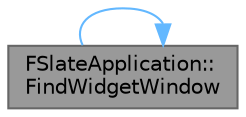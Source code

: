 digraph "FSlateApplication::FindWidgetWindow"
{
 // INTERACTIVE_SVG=YES
 // LATEX_PDF_SIZE
  bgcolor="transparent";
  edge [fontname=Helvetica,fontsize=10,labelfontname=Helvetica,labelfontsize=10];
  node [fontname=Helvetica,fontsize=10,shape=box,height=0.2,width=0.4];
  rankdir="RL";
  Node1 [id="Node000001",label="FSlateApplication::\lFindWidgetWindow",height=0.2,width=0.4,color="gray40", fillcolor="grey60", style="filled", fontcolor="black",tooltip="Finds the window that the provided widget resides in."];
  Node1 -> Node1 [id="edge1_Node000001_Node000001",dir="back",color="steelblue1",style="solid",tooltip=" "];
}
